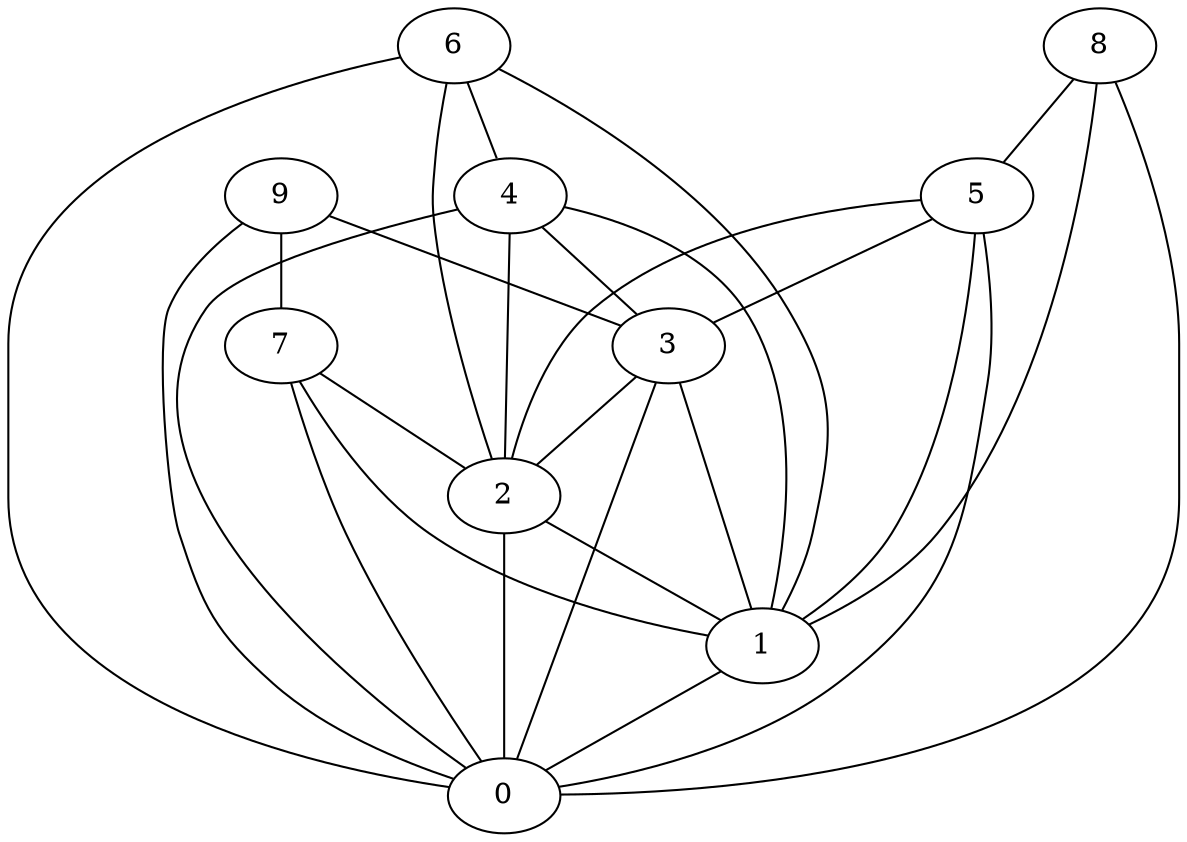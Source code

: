 graph G {
0;
1;
2;
3;
4;
5;
6;
7;
8;
9;
9--3 ;
9--0 ;
9--7 ;
8--0 ;
8--5 ;
8--1 ;
7--2 ;
7--0 ;
7--1 ;
6--1 ;
6--4 ;
6--0 ;
6--2 ;
5--3 ;
5--0 ;
5--2 ;
5--1 ;
4--3 ;
4--2 ;
4--1 ;
4--0 ;
3--2 ;
3--0 ;
3--1 ;
2--0 ;
2--1 ;
1--0 ;
}
